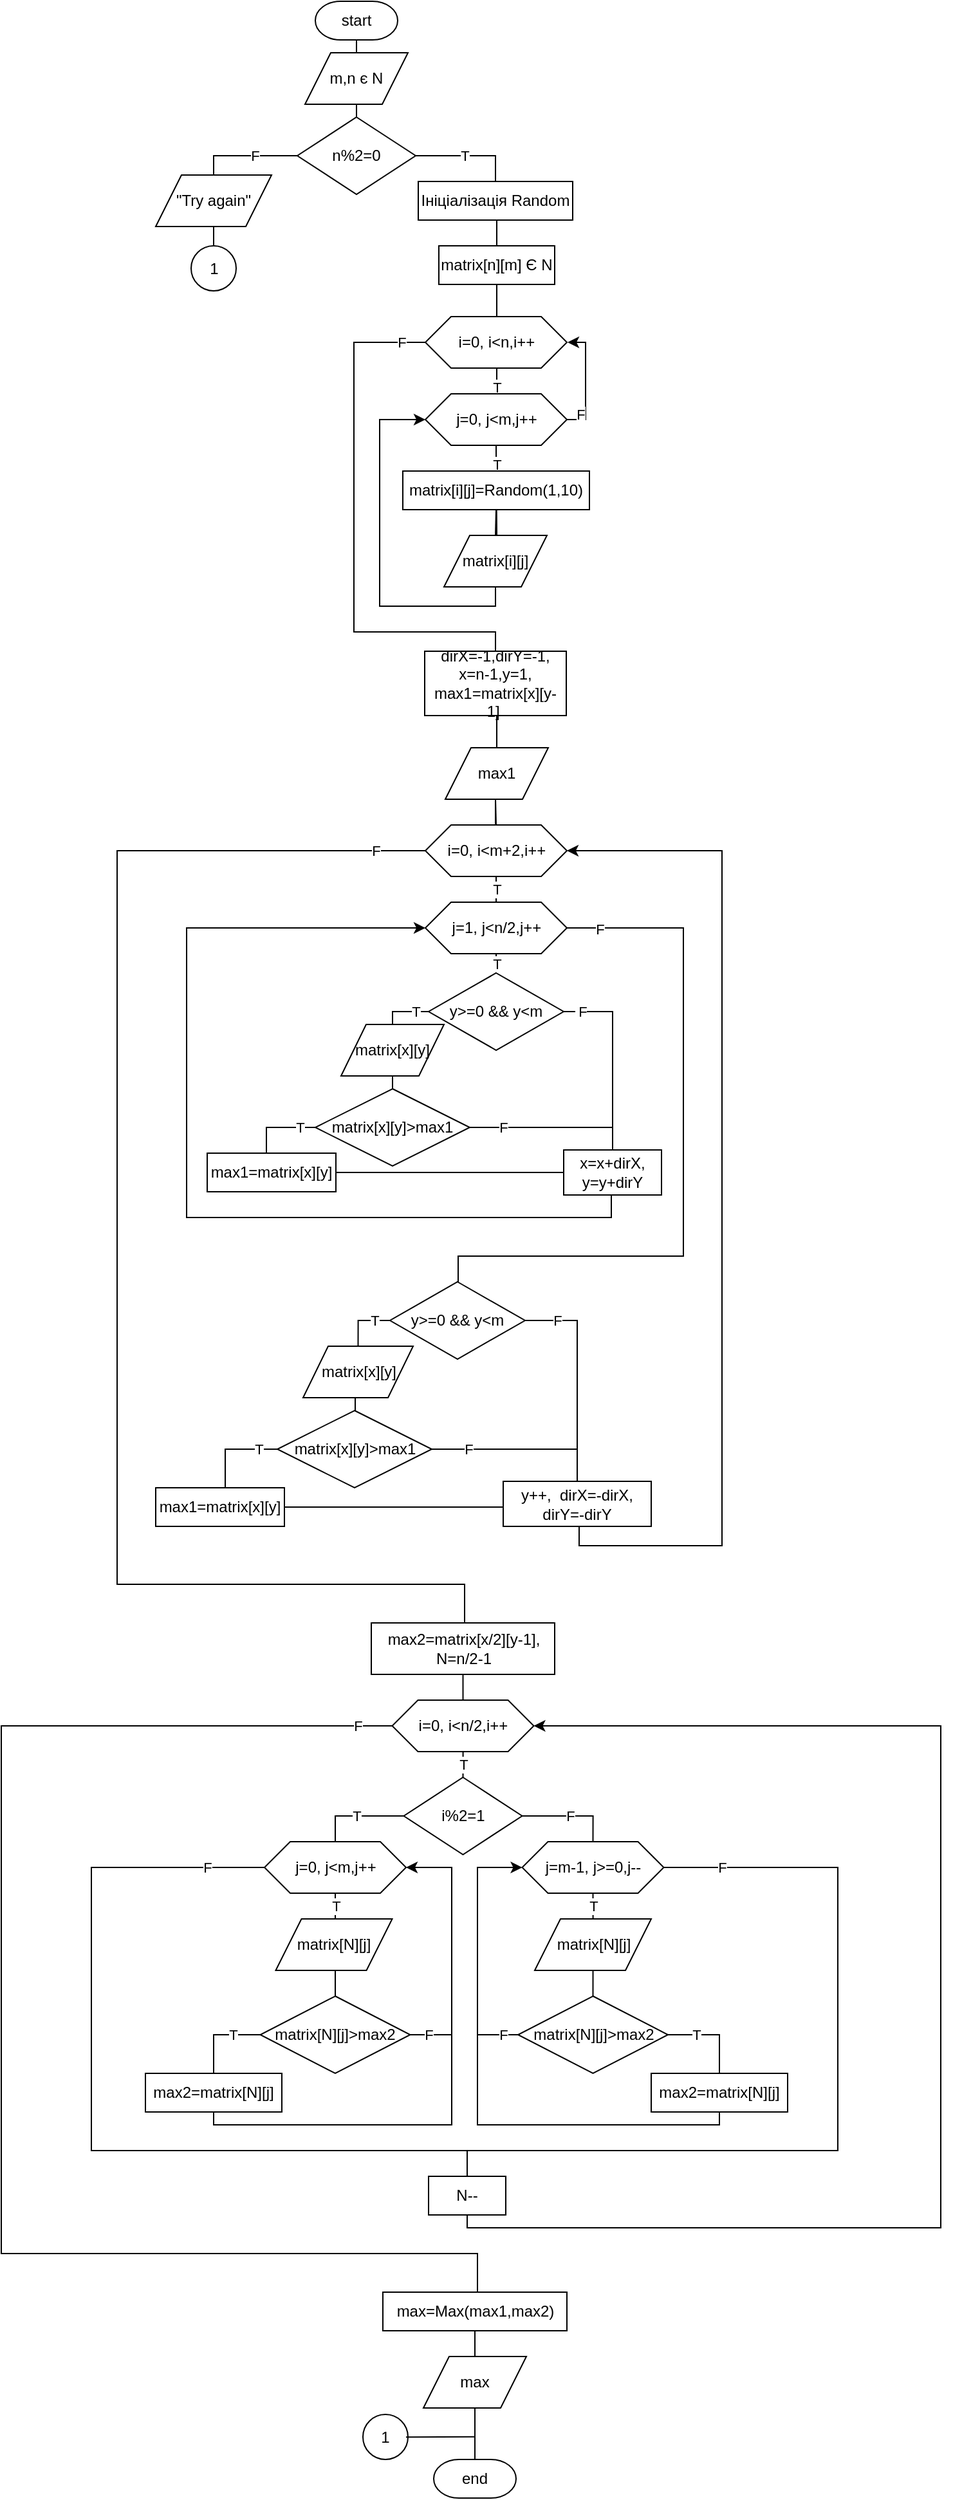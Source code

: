 <mxfile version="15.7.3" type="device"><diagram id="h99cvZ8z0L4KZ8jqm5OL" name="Сторінка-1"><mxGraphModel dx="798" dy="593" grid="1" gridSize="10" guides="1" tooltips="1" connect="1" arrows="1" fold="1" page="1" pageScale="1" pageWidth="827" pageHeight="1169" math="0" shadow="0"><root><mxCell id="0"/><mxCell id="1" parent="0"/><mxCell id="UMsoB3ipTC2ZghOq1M1z-3" style="edgeStyle=orthogonalEdgeStyle;rounded=0;orthogonalLoop=1;jettySize=auto;html=1;exitX=0.5;exitY=1;exitDx=0;exitDy=0;exitPerimeter=0;entryX=0.5;entryY=0;entryDx=0;entryDy=0;endArrow=none;endFill=0;startArrow=none;" parent="1" source="mNgk3B53wY32BR67kxrj-4" target="mNgk3B53wY32BR67kxrj-5" edge="1"><mxGeometry relative="1" as="geometry"/></mxCell><mxCell id="mNgk3B53wY32BR67kxrj-3" value="start" style="strokeWidth=1;html=1;shape=mxgraph.flowchart.terminator;whiteSpace=wrap;" parent="1" vertex="1"><mxGeometry x="284" y="40" width="64" height="30" as="geometry"/></mxCell><mxCell id="mNgk3B53wY32BR67kxrj-7" style="edgeStyle=orthogonalEdgeStyle;rounded=0;orthogonalLoop=1;jettySize=auto;html=1;exitX=0;exitY=0.5;exitDx=0;exitDy=0;entryX=0.611;entryY=0;entryDx=0;entryDy=0;entryPerimeter=0;endArrow=none;endFill=0;" parent="1" source="mNgk3B53wY32BR67kxrj-5" target="mNgk3B53wY32BR67kxrj-6" edge="1"><mxGeometry relative="1" as="geometry"><Array as="points"><mxPoint x="205" y="160"/><mxPoint x="205" y="175"/></Array></mxGeometry></mxCell><mxCell id="mNgk3B53wY32BR67kxrj-8" value="F" style="edgeLabel;html=1;align=center;verticalAlign=middle;resizable=0;points=[];" parent="mNgk3B53wY32BR67kxrj-7" vertex="1" connectable="0"><mxGeometry x="-0.584" y="-2" relative="1" as="geometry"><mxPoint x="-15" y="2" as="offset"/></mxGeometry></mxCell><mxCell id="DCWX3Ok17UTmmpNrG-mF-37" value="T" style="edgeStyle=orthogonalEdgeStyle;rounded=0;orthogonalLoop=1;jettySize=auto;html=1;exitX=1;exitY=0.5;exitDx=0;exitDy=0;entryX=0.5;entryY=0;entryDx=0;entryDy=0;endArrow=none;endFill=0;strokeWidth=1;" parent="1" source="mNgk3B53wY32BR67kxrj-5" target="DCWX3Ok17UTmmpNrG-mF-8" edge="1"><mxGeometry x="-0.073" relative="1" as="geometry"><mxPoint as="offset"/></mxGeometry></mxCell><mxCell id="mNgk3B53wY32BR67kxrj-5" value="n%2=0" style="rhombus;whiteSpace=wrap;html=1;strokeWidth=1;" parent="1" vertex="1"><mxGeometry x="270" y="130" width="92" height="60" as="geometry"/></mxCell><mxCell id="Nj_n81aQllkIrTo5qn7h-19" style="edgeStyle=orthogonalEdgeStyle;rounded=0;orthogonalLoop=1;jettySize=auto;html=1;exitX=0.5;exitY=1;exitDx=0;exitDy=0;entryX=0.5;entryY=0;entryDx=0;entryDy=0;endArrow=none;endFill=0;" edge="1" parent="1" source="mNgk3B53wY32BR67kxrj-6" target="Nj_n81aQllkIrTo5qn7h-18"><mxGeometry relative="1" as="geometry"/></mxCell><mxCell id="mNgk3B53wY32BR67kxrj-6" value="&quot;Try again&quot;" style="shape=parallelogram;perimeter=parallelogramPerimeter;whiteSpace=wrap;html=1;fixedSize=1;strokeWidth=1;" parent="1" vertex="1"><mxGeometry x="160" y="175" width="90" height="40" as="geometry"/></mxCell><mxCell id="mNgk3B53wY32BR67kxrj-4" value="m,n є N" style="shape=parallelogram;perimeter=parallelogramPerimeter;whiteSpace=wrap;html=1;fixedSize=1;strokeWidth=1;" parent="1" vertex="1"><mxGeometry x="276" y="80" width="80" height="40" as="geometry"/></mxCell><mxCell id="DCWX3Ok17UTmmpNrG-mF-1" value="" style="edgeStyle=orthogonalEdgeStyle;rounded=0;orthogonalLoop=1;jettySize=auto;html=1;exitX=0.5;exitY=1;exitDx=0;exitDy=0;exitPerimeter=0;entryX=0.5;entryY=0;entryDx=0;entryDy=0;endArrow=none;endFill=0;" parent="1" source="mNgk3B53wY32BR67kxrj-3" target="mNgk3B53wY32BR67kxrj-4" edge="1"><mxGeometry relative="1" as="geometry"><mxPoint x="322" y="120" as="sourcePoint"/><mxPoint x="322" y="220" as="targetPoint"/></mxGeometry></mxCell><mxCell id="klqdylrCIaJwfUwFL8CC-15" value="T" style="edgeStyle=orthogonalEdgeStyle;rounded=0;orthogonalLoop=1;jettySize=auto;html=1;exitX=0.5;exitY=1;exitDx=0;exitDy=0;entryX=0.5;entryY=0;entryDx=0;entryDy=0;endArrow=none;endFill=0;strokeWidth=1;" parent="1" source="DCWX3Ok17UTmmpNrG-mF-3" target="DCWX3Ok17UTmmpNrG-mF-7" edge="1"><mxGeometry x="0.869" relative="1" as="geometry"><Array as="points"><mxPoint x="425" y="340"/><mxPoint x="425" y="340"/></Array><mxPoint as="offset"/></mxGeometry></mxCell><mxCell id="DCWX3Ok17UTmmpNrG-mF-3" value="matrix[n][m] Є N" style="rounded=0;whiteSpace=wrap;html=1;strokeWidth=1;" parent="1" vertex="1"><mxGeometry x="380" y="230" width="90" height="30" as="geometry"/></mxCell><mxCell id="DCWX3Ok17UTmmpNrG-mF-4" value="F" style="edgeStyle=orthogonalEdgeStyle;rounded=0;orthogonalLoop=1;jettySize=auto;html=1;exitX=0;exitY=0.5;exitDx=0;exitDy=0;endArrow=none;endFill=0;" parent="1" source="DCWX3Ok17UTmmpNrG-mF-5" edge="1"><mxGeometry x="-0.904" relative="1" as="geometry"><mxPoint x="424" y="545" as="targetPoint"/><Array as="points"><mxPoint x="314" y="305"/><mxPoint x="314" y="530"/><mxPoint x="424" y="530"/></Array><mxPoint x="1" as="offset"/></mxGeometry></mxCell><mxCell id="DCWX3Ok17UTmmpNrG-mF-5" value="i=0, i&amp;lt;n,i++" style="shape=hexagon;perimeter=hexagonPerimeter2;whiteSpace=wrap;html=1;fixedSize=1;" parent="1" vertex="1"><mxGeometry x="369.5" y="285" width="110" height="40" as="geometry"/></mxCell><mxCell id="DCWX3Ok17UTmmpNrG-mF-6" value="F" style="edgeStyle=orthogonalEdgeStyle;rounded=0;orthogonalLoop=1;jettySize=auto;html=1;exitX=1;exitY=0.5;exitDx=0;exitDy=0;endArrow=classic;endFill=1;" parent="1" source="DCWX3Ok17UTmmpNrG-mF-7" edge="1"><mxGeometry x="-0.559" y="4" relative="1" as="geometry"><mxPoint x="480" y="305" as="targetPoint"/><Array as="points"><mxPoint x="494" y="365"/><mxPoint x="494" y="305"/></Array><mxPoint y="1" as="offset"/></mxGeometry></mxCell><mxCell id="klqdylrCIaJwfUwFL8CC-17" value="T" style="edgeStyle=orthogonalEdgeStyle;rounded=0;orthogonalLoop=1;jettySize=auto;html=1;endArrow=none;endFill=0;strokeWidth=1;" parent="1" source="DCWX3Ok17UTmmpNrG-mF-7" target="DCWX3Ok17UTmmpNrG-mF-13" edge="1"><mxGeometry x="-0.571" relative="1" as="geometry"><Array as="points"><mxPoint x="425" y="390"/><mxPoint x="425" y="390"/></Array><mxPoint as="offset"/></mxGeometry></mxCell><mxCell id="DCWX3Ok17UTmmpNrG-mF-7" value="j=0, j&amp;lt;m,j++" style="shape=hexagon;perimeter=hexagonPerimeter2;whiteSpace=wrap;html=1;fixedSize=1;" parent="1" vertex="1"><mxGeometry x="369.5" y="345" width="110" height="40" as="geometry"/></mxCell><mxCell id="A6AmKJkfQQ2qbDni5hE8-1" style="edgeStyle=orthogonalEdgeStyle;rounded=0;orthogonalLoop=1;jettySize=auto;html=1;exitX=0.5;exitY=1;exitDx=0;exitDy=0;entryX=0.5;entryY=0;entryDx=0;entryDy=0;endArrow=none;endFill=0;strokeWidth=1;" parent="1" source="DCWX3Ok17UTmmpNrG-mF-8" target="DCWX3Ok17UTmmpNrG-mF-3" edge="1"><mxGeometry relative="1" as="geometry"/></mxCell><mxCell id="DCWX3Ok17UTmmpNrG-mF-8" value="Ініціалізація Random" style="rounded=0;whiteSpace=wrap;html=1;strokeWidth=1;" parent="1" vertex="1"><mxGeometry x="364" y="180" width="120" height="30" as="geometry"/></mxCell><mxCell id="DCWX3Ok17UTmmpNrG-mF-9" style="edgeStyle=orthogonalEdgeStyle;rounded=0;orthogonalLoop=1;jettySize=auto;html=1;entryX=0;entryY=0.5;entryDx=0;entryDy=0;endArrow=classic;endFill=1;" parent="1" source="DCWX3Ok17UTmmpNrG-mF-13" target="DCWX3Ok17UTmmpNrG-mF-7" edge="1"><mxGeometry relative="1" as="geometry"><Array as="points"><mxPoint x="424" y="510"/><mxPoint x="334" y="510"/><mxPoint x="334" y="365"/></Array></mxGeometry></mxCell><mxCell id="DCWX3Ok17UTmmpNrG-mF-10" style="edgeStyle=orthogonalEdgeStyle;rounded=0;orthogonalLoop=1;jettySize=auto;html=1;exitX=0.5;exitY=1;exitDx=0;exitDy=0;entryX=0.5;entryY=0;entryDx=0;entryDy=0;endArrow=none;endFill=0;" parent="1" source="DCWX3Ok17UTmmpNrG-mF-11" target="DCWX3Ok17UTmmpNrG-mF-13" edge="1"><mxGeometry relative="1" as="geometry"/></mxCell><mxCell id="DCWX3Ok17UTmmpNrG-mF-11" value="matrix[i][j]=Random(1,10)" style="rounded=0;whiteSpace=wrap;html=1;strokeWidth=1;" parent="1" vertex="1"><mxGeometry x="352" y="405" width="145" height="30" as="geometry"/></mxCell><mxCell id="DCWX3Ok17UTmmpNrG-mF-12" style="edgeStyle=orthogonalEdgeStyle;rounded=0;orthogonalLoop=1;jettySize=auto;html=1;exitX=0.5;exitY=0;exitDx=0;exitDy=0;endArrow=none;endFill=0;" parent="1" source="DCWX3Ok17UTmmpNrG-mF-7" target="DCWX3Ok17UTmmpNrG-mF-7" edge="1"><mxGeometry relative="1" as="geometry"><Array as="points"><mxPoint x="424" y="375"/><mxPoint x="424" y="375"/></Array></mxGeometry></mxCell><mxCell id="DCWX3Ok17UTmmpNrG-mF-13" value="matrix[i][j]" style="shape=parallelogram;perimeter=parallelogramPerimeter;whiteSpace=wrap;html=1;fixedSize=1;strokeWidth=1;" parent="1" vertex="1"><mxGeometry x="384" y="455" width="80" height="40" as="geometry"/></mxCell><mxCell id="DCWX3Ok17UTmmpNrG-mF-14" style="edgeStyle=orthogonalEdgeStyle;rounded=0;orthogonalLoop=1;jettySize=auto;html=1;exitX=0.5;exitY=1;exitDx=0;exitDy=0;entryX=0.5;entryY=0;entryDx=0;entryDy=0;endArrow=none;endFill=0;" parent="1" edge="1"><mxGeometry relative="1" as="geometry"><mxPoint x="424" y="680" as="targetPoint"/><mxPoint x="424" y="660" as="sourcePoint"/></mxGeometry></mxCell><mxCell id="Nj_n81aQllkIrTo5qn7h-3" style="edgeStyle=orthogonalEdgeStyle;rounded=0;orthogonalLoop=1;jettySize=auto;html=1;exitX=0.5;exitY=1;exitDx=0;exitDy=0;entryX=0.5;entryY=0;entryDx=0;entryDy=0;endArrow=none;endFill=0;" edge="1" parent="1" source="DCWX3Ok17UTmmpNrG-mF-15" target="Nj_n81aQllkIrTo5qn7h-2"><mxGeometry relative="1" as="geometry"/></mxCell><mxCell id="DCWX3Ok17UTmmpNrG-mF-15" value="dirX=-1,dirY=-1, x=n-1,y=1, max1=matrix[x][y-1]&amp;nbsp;" style="rounded=0;whiteSpace=wrap;html=1;strokeWidth=1;" parent="1" vertex="1"><mxGeometry x="369" y="545" width="110" height="50" as="geometry"/></mxCell><mxCell id="DCWX3Ok17UTmmpNrG-mF-16" style="edgeStyle=orthogonalEdgeStyle;rounded=0;orthogonalLoop=1;jettySize=auto;html=1;exitX=0.5;exitY=1;exitDx=0;exitDy=0;entryX=0.5;entryY=0;entryDx=0;entryDy=0;endArrow=none;endFill=0;" parent="1" target="DCWX3Ok17UTmmpNrG-mF-20" edge="1"><mxGeometry relative="1" as="geometry"><mxPoint x="424" y="660" as="sourcePoint"/></mxGeometry></mxCell><mxCell id="DCWX3Ok17UTmmpNrG-mF-19" value="T" style="edgeStyle=orthogonalEdgeStyle;rounded=0;orthogonalLoop=1;jettySize=auto;html=1;exitX=0.5;exitY=1;exitDx=0;exitDy=0;entryX=0.5;entryY=0;entryDx=0;entryDy=0;endArrow=none;endFill=0;strokeWidth=1;" parent="1" source="DCWX3Ok17UTmmpNrG-mF-20" target="DCWX3Ok17UTmmpNrG-mF-23" edge="1"><mxGeometry relative="1" as="geometry"/></mxCell><mxCell id="klqdylrCIaJwfUwFL8CC-22" value="F" style="edgeStyle=orthogonalEdgeStyle;rounded=0;orthogonalLoop=1;jettySize=auto;html=1;exitX=0;exitY=0.5;exitDx=0;exitDy=0;endArrow=none;endFill=0;strokeWidth=1;" parent="1" source="DCWX3Ok17UTmmpNrG-mF-20" edge="1"><mxGeometry x="-0.931" relative="1" as="geometry"><mxPoint x="400" y="1300" as="targetPoint"/><Array as="points"><mxPoint x="130" y="700"/><mxPoint x="130" y="1270"/><mxPoint x="400" y="1270"/></Array><mxPoint as="offset"/></mxGeometry></mxCell><mxCell id="DCWX3Ok17UTmmpNrG-mF-20" value="i=0, i&amp;lt;m+2,i++" style="shape=hexagon;perimeter=hexagonPerimeter2;whiteSpace=wrap;html=1;fixedSize=1;" parent="1" vertex="1"><mxGeometry x="369.5" y="680" width="110" height="40" as="geometry"/></mxCell><mxCell id="DCWX3Ok17UTmmpNrG-mF-22" value="T" style="edgeStyle=orthogonalEdgeStyle;rounded=0;orthogonalLoop=1;jettySize=auto;html=1;exitX=0.5;exitY=1;exitDx=0;exitDy=0;entryX=0.5;entryY=0;entryDx=0;entryDy=0;endArrow=none;endFill=0;strokeWidth=1;" parent="1" source="DCWX3Ok17UTmmpNrG-mF-23" target="DCWX3Ok17UTmmpNrG-mF-29" edge="1"><mxGeometry relative="1" as="geometry"/></mxCell><mxCell id="klqdylrCIaJwfUwFL8CC-18" style="edgeStyle=orthogonalEdgeStyle;rounded=0;orthogonalLoop=1;jettySize=auto;html=1;exitX=1;exitY=0.5;exitDx=0;exitDy=0;endArrow=none;endFill=0;strokeWidth=1;" parent="1" source="DCWX3Ok17UTmmpNrG-mF-23" target="klqdylrCIaJwfUwFL8CC-3" edge="1"><mxGeometry relative="1" as="geometry"><Array as="points"><mxPoint x="570" y="760"/><mxPoint x="570" y="1015"/><mxPoint x="395" y="1015"/></Array></mxGeometry></mxCell><mxCell id="klqdylrCIaJwfUwFL8CC-19" value="F" style="edgeLabel;html=1;align=center;verticalAlign=middle;resizable=0;points=[];" parent="klqdylrCIaJwfUwFL8CC-18" vertex="1" connectable="0"><mxGeometry x="-0.91" y="-1" relative="1" as="geometry"><mxPoint x="1" as="offset"/></mxGeometry></mxCell><mxCell id="DCWX3Ok17UTmmpNrG-mF-23" value="j=1, j&amp;lt;n/2,j++" style="shape=hexagon;perimeter=hexagonPerimeter2;whiteSpace=wrap;html=1;fixedSize=1;" parent="1" vertex="1"><mxGeometry x="369.5" y="740" width="110" height="40" as="geometry"/></mxCell><mxCell id="DCWX3Ok17UTmmpNrG-mF-24" style="edgeStyle=orthogonalEdgeStyle;rounded=0;orthogonalLoop=1;jettySize=auto;html=1;exitX=0.5;exitY=1;exitDx=0;exitDy=0;entryX=0;entryY=0.5;entryDx=0;entryDy=0;endArrow=classic;endFill=1;" parent="1" source="DCWX3Ok17UTmmpNrG-mF-25" target="DCWX3Ok17UTmmpNrG-mF-23" edge="1"><mxGeometry relative="1" as="geometry"><Array as="points"><mxPoint x="514" y="985"/><mxPoint x="184" y="985"/><mxPoint x="184" y="760"/></Array></mxGeometry></mxCell><mxCell id="DCWX3Ok17UTmmpNrG-mF-25" value="x=x+dirX, y=y+dirY" style="rounded=0;whiteSpace=wrap;html=1;strokeWidth=1;" parent="1" vertex="1"><mxGeometry x="477" y="932.5" width="76" height="35" as="geometry"/></mxCell><mxCell id="Nj_n81aQllkIrTo5qn7h-17" value="&amp;nbsp;F" style="edgeStyle=orthogonalEdgeStyle;rounded=0;orthogonalLoop=1;jettySize=auto;html=1;exitX=1;exitY=0.5;exitDx=0;exitDy=0;entryX=0.5;entryY=0;entryDx=0;entryDy=0;endArrow=none;endFill=0;" edge="1" parent="1" source="DCWX3Ok17UTmmpNrG-mF-29" target="DCWX3Ok17UTmmpNrG-mF-25"><mxGeometry x="-0.821" relative="1" as="geometry"><mxPoint as="offset"/></mxGeometry></mxCell><mxCell id="DCWX3Ok17UTmmpNrG-mF-29" value="y&amp;gt;=0 &amp;amp;&amp;amp; y&amp;lt;m" style="rhombus;whiteSpace=wrap;html=1;strokeWidth=1;" parent="1" vertex="1"><mxGeometry x="372" y="795" width="105" height="60" as="geometry"/></mxCell><mxCell id="DCWX3Ok17UTmmpNrG-mF-30" value="T" style="edgeStyle=orthogonalEdgeStyle;rounded=0;orthogonalLoop=1;jettySize=auto;html=1;exitX=0;exitY=0.5;exitDx=0;exitDy=0;entryX=0.5;entryY=0;entryDx=0;entryDy=0;endArrow=none;endFill=0;" parent="1" source="DCWX3Ok17UTmmpNrG-mF-32" target="DCWX3Ok17UTmmpNrG-mF-34" edge="1"><mxGeometry x="-0.615" relative="1" as="geometry"><Array as="points"><mxPoint x="246" y="915"/></Array><mxPoint as="offset"/></mxGeometry></mxCell><mxCell id="DCWX3Ok17UTmmpNrG-mF-31" value="F" style="edgeStyle=orthogonalEdgeStyle;rounded=0;orthogonalLoop=1;jettySize=auto;html=1;exitX=1;exitY=0.5;exitDx=0;exitDy=0;entryX=0.5;entryY=0;entryDx=0;entryDy=0;endArrow=none;endFill=0;" parent="1" source="DCWX3Ok17UTmmpNrG-mF-32" target="DCWX3Ok17UTmmpNrG-mF-25" edge="1"><mxGeometry x="-0.613" relative="1" as="geometry"><mxPoint x="1" as="offset"/><Array as="points"><mxPoint x="515" y="915"/></Array></mxGeometry></mxCell><mxCell id="DCWX3Ok17UTmmpNrG-mF-32" value="matrix[x][y]&amp;gt;max1" style="rhombus;whiteSpace=wrap;html=1;strokeWidth=1;" parent="1" vertex="1"><mxGeometry x="284" y="885" width="120" height="60" as="geometry"/></mxCell><mxCell id="DCWX3Ok17UTmmpNrG-mF-33" style="edgeStyle=orthogonalEdgeStyle;rounded=0;orthogonalLoop=1;jettySize=auto;html=1;exitX=1;exitY=0.5;exitDx=0;exitDy=0;endArrow=none;endFill=0;" parent="1" source="DCWX3Ok17UTmmpNrG-mF-34" target="DCWX3Ok17UTmmpNrG-mF-25" edge="1"><mxGeometry relative="1" as="geometry"><mxPoint x="434" y="975" as="targetPoint"/></mxGeometry></mxCell><mxCell id="DCWX3Ok17UTmmpNrG-mF-34" value="max1=matrix[x][y]" style="rounded=0;whiteSpace=wrap;html=1;strokeWidth=1;" parent="1" vertex="1"><mxGeometry x="200" y="935" width="100" height="30" as="geometry"/></mxCell><mxCell id="DCWX3Ok17UTmmpNrG-mF-38" style="edgeStyle=orthogonalEdgeStyle;rounded=0;orthogonalLoop=1;jettySize=auto;html=1;exitX=0.5;exitY=1;exitDx=0;exitDy=0;entryX=0.5;entryY=0;entryDx=0;entryDy=0;endArrow=none;endFill=0;strokeWidth=1;" parent="1" source="DCWX3Ok17UTmmpNrG-mF-35" target="DCWX3Ok17UTmmpNrG-mF-32" edge="1"><mxGeometry relative="1" as="geometry"/></mxCell><mxCell id="DCWX3Ok17UTmmpNrG-mF-35" value="matrix[x][y]" style="shape=parallelogram;perimeter=parallelogramPerimeter;whiteSpace=wrap;html=1;fixedSize=1;strokeWidth=1;size=19.5;" parent="1" vertex="1"><mxGeometry x="304" y="835" width="80" height="40" as="geometry"/></mxCell><mxCell id="DCWX3Ok17UTmmpNrG-mF-36" value="T" style="edgeStyle=orthogonalEdgeStyle;rounded=0;orthogonalLoop=1;jettySize=auto;html=1;exitX=0;exitY=0.5;exitDx=0;exitDy=0;entryX=0.5;entryY=0;entryDx=0;entryDy=0;endArrow=none;endFill=0;" parent="1" source="DCWX3Ok17UTmmpNrG-mF-29" target="DCWX3Ok17UTmmpNrG-mF-35" edge="1"><mxGeometry x="-0.471" relative="1" as="geometry"><mxPoint x="374" y="830" as="sourcePoint"/><mxPoint x="346.5" y="900" as="targetPoint"/><mxPoint as="offset"/></mxGeometry></mxCell><mxCell id="klqdylrCIaJwfUwFL8CC-1" value="T" style="edgeStyle=orthogonalEdgeStyle;rounded=0;orthogonalLoop=1;jettySize=auto;html=1;exitX=0;exitY=0.5;exitDx=0;exitDy=0;entryX=0.5;entryY=0;entryDx=0;entryDy=0;endArrow=none;endFill=0;startArrow=none;" parent="1" source="klqdylrCIaJwfUwFL8CC-10" target="klqdylrCIaJwfUwFL8CC-6" edge="1"><mxGeometry x="-0.471" relative="1" as="geometry"><Array as="points"><mxPoint x="315" y="1105"/><mxPoint x="315" y="1145"/></Array><mxPoint as="offset"/></mxGeometry></mxCell><mxCell id="Nj_n81aQllkIrTo5qn7h-8" value="F" style="edgeStyle=orthogonalEdgeStyle;rounded=0;orthogonalLoop=1;jettySize=auto;html=1;exitX=1;exitY=0.5;exitDx=0;exitDy=0;entryX=0.5;entryY=0;entryDx=0;entryDy=0;endArrow=none;endFill=0;" edge="1" parent="1" source="klqdylrCIaJwfUwFL8CC-3" target="klqdylrCIaJwfUwFL8CC-9"><mxGeometry x="-0.704" relative="1" as="geometry"><mxPoint as="offset"/></mxGeometry></mxCell><mxCell id="klqdylrCIaJwfUwFL8CC-3" value="y&amp;gt;=0 &amp;amp;&amp;amp; y&amp;lt;m" style="rhombus;whiteSpace=wrap;html=1;strokeWidth=1;" parent="1" vertex="1"><mxGeometry x="342" y="1035" width="105" height="60" as="geometry"/></mxCell><mxCell id="klqdylrCIaJwfUwFL8CC-4" value="T" style="edgeStyle=orthogonalEdgeStyle;rounded=0;orthogonalLoop=1;jettySize=auto;html=1;exitX=0;exitY=0.5;exitDx=0;exitDy=0;entryX=0.5;entryY=0;entryDx=0;entryDy=0;endArrow=none;endFill=0;" parent="1" source="klqdylrCIaJwfUwFL8CC-6" target="klqdylrCIaJwfUwFL8CC-8" edge="1"><mxGeometry x="-0.615" relative="1" as="geometry"><Array as="points"><mxPoint x="214" y="1165"/></Array><mxPoint as="offset"/></mxGeometry></mxCell><mxCell id="Nj_n81aQllkIrTo5qn7h-7" value="F" style="edgeStyle=orthogonalEdgeStyle;rounded=0;orthogonalLoop=1;jettySize=auto;html=1;exitX=1;exitY=0.5;exitDx=0;exitDy=0;entryX=0.5;entryY=0;entryDx=0;entryDy=0;endArrow=none;endFill=0;" edge="1" parent="1" source="klqdylrCIaJwfUwFL8CC-6" target="klqdylrCIaJwfUwFL8CC-9"><mxGeometry x="-0.602" relative="1" as="geometry"><Array as="points"><mxPoint x="488" y="1165"/></Array><mxPoint x="1" as="offset"/></mxGeometry></mxCell><mxCell id="klqdylrCIaJwfUwFL8CC-6" value="matrix[x][y]&amp;gt;max1" style="rhombus;whiteSpace=wrap;html=1;strokeWidth=1;" parent="1" vertex="1"><mxGeometry x="254.5" y="1135" width="120" height="60" as="geometry"/></mxCell><mxCell id="klqdylrCIaJwfUwFL8CC-7" style="edgeStyle=orthogonalEdgeStyle;rounded=0;orthogonalLoop=1;jettySize=auto;html=1;exitX=1;exitY=0.5;exitDx=0;exitDy=0;endArrow=none;endFill=0;strokeWidth=1;" parent="1" source="klqdylrCIaJwfUwFL8CC-8" edge="1"><mxGeometry relative="1" as="geometry"><mxPoint x="490" y="1200" as="targetPoint"/><Array as="points"><mxPoint x="490" y="1210"/></Array></mxGeometry></mxCell><mxCell id="klqdylrCIaJwfUwFL8CC-8" value="max1=matrix[x][y]" style="rounded=0;whiteSpace=wrap;html=1;strokeWidth=1;" parent="1" vertex="1"><mxGeometry x="160" y="1195" width="100" height="30" as="geometry"/></mxCell><mxCell id="klqdylrCIaJwfUwFL8CC-21" style="edgeStyle=orthogonalEdgeStyle;rounded=0;orthogonalLoop=1;jettySize=auto;html=1;exitX=0.5;exitY=1;exitDx=0;exitDy=0;entryX=1;entryY=0.5;entryDx=0;entryDy=0;endArrow=classic;endFill=1;strokeWidth=1;" parent="1" source="klqdylrCIaJwfUwFL8CC-9" target="DCWX3Ok17UTmmpNrG-mF-20" edge="1"><mxGeometry relative="1" as="geometry"><Array as="points"><mxPoint x="489" y="1215"/><mxPoint x="489" y="1240"/><mxPoint x="600" y="1240"/><mxPoint x="600" y="700"/></Array></mxGeometry></mxCell><mxCell id="klqdylrCIaJwfUwFL8CC-10" value="matrix[x][y]" style="shape=parallelogram;perimeter=parallelogramPerimeter;whiteSpace=wrap;html=1;fixedSize=1;strokeWidth=1;size=19.5;" parent="1" vertex="1"><mxGeometry x="274.5" y="1085" width="85.5" height="40" as="geometry"/></mxCell><mxCell id="klqdylrCIaJwfUwFL8CC-11" value="T" style="edgeStyle=orthogonalEdgeStyle;rounded=0;orthogonalLoop=1;jettySize=auto;html=1;exitX=0;exitY=0.5;exitDx=0;exitDy=0;entryX=0.5;entryY=0;entryDx=0;entryDy=0;endArrow=none;endFill=0;" parent="1" source="klqdylrCIaJwfUwFL8CC-3" target="klqdylrCIaJwfUwFL8CC-10" edge="1"><mxGeometry x="-0.471" relative="1" as="geometry"><mxPoint x="342" y="1065" as="sourcePoint"/><mxPoint x="314.5" y="1135" as="targetPoint"/><mxPoint as="offset"/></mxGeometry></mxCell><mxCell id="klqdylrCIaJwfUwFL8CC-30" value="T" style="edgeStyle=orthogonalEdgeStyle;rounded=0;orthogonalLoop=1;jettySize=auto;html=1;exitX=0.5;exitY=1;exitDx=0;exitDy=0;entryX=0.5;entryY=0;entryDx=0;entryDy=0;endArrow=none;endFill=0;strokeWidth=1;" parent="1" source="klqdylrCIaJwfUwFL8CC-23" target="klqdylrCIaJwfUwFL8CC-25" edge="1"><mxGeometry x="0.75" relative="1" as="geometry"><Array as="points"><mxPoint x="399" y="1410"/><mxPoint x="399" y="1410"/></Array><mxPoint as="offset"/></mxGeometry></mxCell><mxCell id="klqdylrCIaJwfUwFL8CC-23" value="max2=matrix[x/2][y-1], N=n/2-1" style="rounded=0;whiteSpace=wrap;html=1;strokeWidth=1;" parent="1" vertex="1"><mxGeometry x="327.5" y="1300" width="142.5" height="40" as="geometry"/></mxCell><mxCell id="klqdylrCIaJwfUwFL8CC-52" value="F" style="edgeStyle=orthogonalEdgeStyle;rounded=0;orthogonalLoop=1;jettySize=auto;html=1;exitX=0;exitY=0.5;exitDx=0;exitDy=0;endArrow=none;endFill=0;strokeWidth=1;entryX=0.514;entryY=0;entryDx=0;entryDy=0;entryPerimeter=0;" parent="1" source="klqdylrCIaJwfUwFL8CC-24" target="klqdylrCIaJwfUwFL8CC-54" edge="1"><mxGeometry x="-0.952" relative="1" as="geometry"><mxPoint x="410" y="1815" as="targetPoint"/><Array as="points"><mxPoint x="40" y="1380"/><mxPoint x="40" y="1790"/><mxPoint x="410" y="1790"/></Array><mxPoint as="offset"/></mxGeometry></mxCell><mxCell id="klqdylrCIaJwfUwFL8CC-24" value="i=0, i&amp;lt;n/2,i++" style="shape=hexagon;perimeter=hexagonPerimeter2;whiteSpace=wrap;html=1;fixedSize=1;" parent="1" vertex="1"><mxGeometry x="343.75" y="1360" width="110" height="40" as="geometry"/></mxCell><mxCell id="klqdylrCIaJwfUwFL8CC-31" value="T" style="edgeStyle=orthogonalEdgeStyle;rounded=0;orthogonalLoop=1;jettySize=auto;html=1;exitX=0;exitY=0.5;exitDx=0;exitDy=0;entryX=0.5;entryY=0;entryDx=0;entryDy=0;endArrow=none;endFill=0;strokeWidth=1;" parent="1" source="klqdylrCIaJwfUwFL8CC-25" target="klqdylrCIaJwfUwFL8CC-26" edge="1"><mxGeometry relative="1" as="geometry"/></mxCell><mxCell id="klqdylrCIaJwfUwFL8CC-37" value="F" style="edgeStyle=orthogonalEdgeStyle;rounded=0;orthogonalLoop=1;jettySize=auto;html=1;exitX=1;exitY=0.5;exitDx=0;exitDy=0;entryX=0.5;entryY=0;entryDx=0;entryDy=0;endArrow=none;endFill=0;strokeWidth=1;" parent="1" source="klqdylrCIaJwfUwFL8CC-25" target="klqdylrCIaJwfUwFL8CC-36" edge="1"><mxGeometry relative="1" as="geometry"/></mxCell><mxCell id="klqdylrCIaJwfUwFL8CC-25" value="i%2=1" style="rhombus;whiteSpace=wrap;html=1;strokeWidth=1;" parent="1" vertex="1"><mxGeometry x="352.75" y="1420" width="92" height="60" as="geometry"/></mxCell><mxCell id="klqdylrCIaJwfUwFL8CC-33" value="T" style="edgeStyle=orthogonalEdgeStyle;rounded=0;orthogonalLoop=1;jettySize=auto;html=1;exitX=0.5;exitY=1;exitDx=0;exitDy=0;entryX=0.5;entryY=0;entryDx=0;entryDy=0;endArrow=none;endFill=0;strokeWidth=1;" parent="1" source="klqdylrCIaJwfUwFL8CC-26" target="klqdylrCIaJwfUwFL8CC-27" edge="1"><mxGeometry x="-0.75" relative="1" as="geometry"><mxPoint as="offset"/></mxGeometry></mxCell><mxCell id="Nj_n81aQllkIrTo5qn7h-13" value="F" style="edgeStyle=orthogonalEdgeStyle;rounded=0;orthogonalLoop=1;jettySize=auto;html=1;exitX=0;exitY=0.5;exitDx=0;exitDy=0;entryX=0.5;entryY=0;entryDx=0;entryDy=0;endArrow=none;endFill=0;" edge="1" parent="1" source="klqdylrCIaJwfUwFL8CC-26" target="klqdylrCIaJwfUwFL8CC-43"><mxGeometry x="-0.867" relative="1" as="geometry"><Array as="points"><mxPoint x="110" y="1490"/><mxPoint x="110" y="1710"/><mxPoint x="402" y="1710"/></Array><mxPoint as="offset"/></mxGeometry></mxCell><mxCell id="klqdylrCIaJwfUwFL8CC-26" value="j=0, j&amp;lt;m,j++" style="shape=hexagon;perimeter=hexagonPerimeter2;whiteSpace=wrap;html=1;fixedSize=1;" parent="1" vertex="1"><mxGeometry x="244.5" y="1470" width="110" height="40" as="geometry"/></mxCell><mxCell id="klqdylrCIaJwfUwFL8CC-34" value="T" style="edgeStyle=orthogonalEdgeStyle;rounded=0;orthogonalLoop=1;jettySize=auto;html=1;exitX=0;exitY=0.5;exitDx=0;exitDy=0;entryX=0.5;entryY=0;entryDx=0;entryDy=0;endArrow=none;endFill=0;strokeWidth=1;" parent="1" source="klqdylrCIaJwfUwFL8CC-27" target="klqdylrCIaJwfUwFL8CC-29" edge="1"><mxGeometry x="-0.358" relative="1" as="geometry"><mxPoint as="offset"/></mxGeometry></mxCell><mxCell id="Nj_n81aQllkIrTo5qn7h-9" value="F" style="edgeStyle=orthogonalEdgeStyle;rounded=0;orthogonalLoop=1;jettySize=auto;html=1;exitX=1;exitY=0.5;exitDx=0;exitDy=0;entryX=1;entryY=0.5;entryDx=0;entryDy=0;endArrow=classic;endFill=1;" edge="1" parent="1" source="klqdylrCIaJwfUwFL8CC-27" target="klqdylrCIaJwfUwFL8CC-26"><mxGeometry x="-0.859" relative="1" as="geometry"><Array as="points"><mxPoint x="390" y="1620"/><mxPoint x="390" y="1490"/></Array><mxPoint as="offset"/></mxGeometry></mxCell><mxCell id="klqdylrCIaJwfUwFL8CC-27" value="matrix[N][j]&amp;gt;max2" style="rhombus;whiteSpace=wrap;html=1;strokeWidth=1;" parent="1" vertex="1"><mxGeometry x="241.25" y="1590" width="116.5" height="60" as="geometry"/></mxCell><mxCell id="klqdylrCIaJwfUwFL8CC-28" value="matrix[N][j]" style="shape=parallelogram;perimeter=parallelogramPerimeter;whiteSpace=wrap;html=1;fixedSize=1;strokeWidth=1;" parent="1" vertex="1"><mxGeometry x="253.25" y="1530" width="90.5" height="40" as="geometry"/></mxCell><mxCell id="Nj_n81aQllkIrTo5qn7h-11" style="edgeStyle=orthogonalEdgeStyle;rounded=0;orthogonalLoop=1;jettySize=auto;html=1;exitX=0.5;exitY=1;exitDx=0;exitDy=0;endArrow=none;endFill=0;" edge="1" parent="1" source="klqdylrCIaJwfUwFL8CC-29"><mxGeometry relative="1" as="geometry"><mxPoint x="390" y="1620" as="targetPoint"/><Array as="points"><mxPoint x="205" y="1690"/><mxPoint x="390" y="1690"/></Array></mxGeometry></mxCell><mxCell id="klqdylrCIaJwfUwFL8CC-29" value="max2=matrix[N][j]" style="rounded=0;whiteSpace=wrap;html=1;strokeWidth=1;" parent="1" vertex="1"><mxGeometry x="152" y="1650" width="106" height="30" as="geometry"/></mxCell><mxCell id="klqdylrCIaJwfUwFL8CC-40" value="T" style="edgeStyle=orthogonalEdgeStyle;rounded=0;orthogonalLoop=1;jettySize=auto;html=1;exitX=0.5;exitY=1;exitDx=0;exitDy=0;entryX=0.5;entryY=0;entryDx=0;entryDy=0;endArrow=none;endFill=0;strokeWidth=1;" parent="1" source="klqdylrCIaJwfUwFL8CC-36" target="klqdylrCIaJwfUwFL8CC-39" edge="1"><mxGeometry x="-0.75" relative="1" as="geometry"><Array as="points"><mxPoint x="500" y="1530"/><mxPoint x="500" y="1530"/></Array><mxPoint as="offset"/></mxGeometry></mxCell><mxCell id="Nj_n81aQllkIrTo5qn7h-14" value="F" style="edgeStyle=orthogonalEdgeStyle;rounded=0;orthogonalLoop=1;jettySize=auto;html=1;exitX=1;exitY=0.5;exitDx=0;exitDy=0;entryX=0.5;entryY=0;entryDx=0;entryDy=0;endArrow=none;endFill=0;" edge="1" parent="1" source="klqdylrCIaJwfUwFL8CC-36" target="klqdylrCIaJwfUwFL8CC-43"><mxGeometry x="-0.864" relative="1" as="geometry"><Array as="points"><mxPoint x="690" y="1490"/><mxPoint x="690" y="1710"/><mxPoint x="402" y="1710"/></Array><mxPoint as="offset"/></mxGeometry></mxCell><mxCell id="klqdylrCIaJwfUwFL8CC-36" value="j=m-1, j&amp;gt;=0,j--" style="shape=hexagon;perimeter=hexagonPerimeter2;whiteSpace=wrap;html=1;fixedSize=1;" parent="1" vertex="1"><mxGeometry x="444.75" y="1470" width="110" height="40" as="geometry"/></mxCell><mxCell id="klqdylrCIaJwfUwFL8CC-38" value="matrix[N][j]" style="shape=parallelogram;perimeter=parallelogramPerimeter;whiteSpace=wrap;html=1;fixedSize=1;strokeWidth=1;" parent="1" vertex="1"><mxGeometry x="454.5" y="1530" width="90.5" height="40" as="geometry"/></mxCell><mxCell id="klqdylrCIaJwfUwFL8CC-42" value="T" style="edgeStyle=orthogonalEdgeStyle;rounded=0;orthogonalLoop=1;jettySize=auto;html=1;exitX=1;exitY=0.5;exitDx=0;exitDy=0;endArrow=none;endFill=0;strokeWidth=1;" parent="1" source="klqdylrCIaJwfUwFL8CC-39" target="klqdylrCIaJwfUwFL8CC-41" edge="1"><mxGeometry x="-0.371" relative="1" as="geometry"><mxPoint as="offset"/></mxGeometry></mxCell><mxCell id="Nj_n81aQllkIrTo5qn7h-10" value="F" style="edgeStyle=orthogonalEdgeStyle;rounded=0;orthogonalLoop=1;jettySize=auto;html=1;exitX=0;exitY=0.5;exitDx=0;exitDy=0;entryX=0;entryY=0.5;entryDx=0;entryDy=0;endArrow=classic;endFill=1;" edge="1" parent="1" source="klqdylrCIaJwfUwFL8CC-39" target="klqdylrCIaJwfUwFL8CC-36"><mxGeometry x="-0.867" relative="1" as="geometry"><Array as="points"><mxPoint x="410" y="1620"/><mxPoint x="410" y="1490"/></Array><mxPoint x="1" as="offset"/></mxGeometry></mxCell><mxCell id="klqdylrCIaJwfUwFL8CC-39" value="matrix[N][j]&amp;gt;max2" style="rhombus;whiteSpace=wrap;html=1;strokeWidth=1;" parent="1" vertex="1"><mxGeometry x="441.5" y="1590" width="116.5" height="60" as="geometry"/></mxCell><mxCell id="Nj_n81aQllkIrTo5qn7h-12" style="edgeStyle=orthogonalEdgeStyle;rounded=0;orthogonalLoop=1;jettySize=auto;html=1;exitX=0.5;exitY=1;exitDx=0;exitDy=0;endArrow=none;endFill=0;" edge="1" parent="1" source="klqdylrCIaJwfUwFL8CC-41"><mxGeometry relative="1" as="geometry"><mxPoint x="410" y="1620" as="targetPoint"/><Array as="points"><mxPoint x="598" y="1690"/><mxPoint x="410" y="1690"/></Array></mxGeometry></mxCell><mxCell id="klqdylrCIaJwfUwFL8CC-41" value="max2=matrix[N][j]" style="rounded=0;whiteSpace=wrap;html=1;strokeWidth=1;" parent="1" vertex="1"><mxGeometry x="545" y="1650" width="106" height="30" as="geometry"/></mxCell><mxCell id="A6AmKJkfQQ2qbDni5hE8-4" style="edgeStyle=orthogonalEdgeStyle;rounded=0;orthogonalLoop=1;jettySize=auto;html=1;exitX=0.5;exitY=1;exitDx=0;exitDy=0;entryX=1;entryY=0.5;entryDx=0;entryDy=0;endArrow=classic;endFill=1;strokeWidth=1;" parent="1" source="klqdylrCIaJwfUwFL8CC-43" target="klqdylrCIaJwfUwFL8CC-24" edge="1"><mxGeometry relative="1" as="geometry"><Array as="points"><mxPoint x="402" y="1770"/><mxPoint x="770" y="1770"/><mxPoint x="770" y="1380"/></Array></mxGeometry></mxCell><mxCell id="klqdylrCIaJwfUwFL8CC-43" value="N--" style="rounded=0;whiteSpace=wrap;html=1;strokeWidth=1;" parent="1" vertex="1"><mxGeometry x="372" y="1730" width="60" height="30" as="geometry"/></mxCell><mxCell id="klqdylrCIaJwfUwFL8CC-56" style="edgeStyle=orthogonalEdgeStyle;rounded=0;orthogonalLoop=1;jettySize=auto;html=1;exitX=0.5;exitY=1;exitDx=0;exitDy=0;entryX=0.5;entryY=0;entryDx=0;entryDy=0;endArrow=none;endFill=0;strokeWidth=1;" parent="1" source="klqdylrCIaJwfUwFL8CC-54" target="klqdylrCIaJwfUwFL8CC-55" edge="1"><mxGeometry relative="1" as="geometry"/></mxCell><mxCell id="klqdylrCIaJwfUwFL8CC-54" value="max=Max(max1,max2)" style="rounded=0;whiteSpace=wrap;html=1;strokeWidth=1;" parent="1" vertex="1"><mxGeometry x="336.5" y="1820" width="143" height="30" as="geometry"/></mxCell><mxCell id="klqdylrCIaJwfUwFL8CC-58" style="edgeStyle=orthogonalEdgeStyle;rounded=0;orthogonalLoop=1;jettySize=auto;html=1;exitX=0.5;exitY=1;exitDx=0;exitDy=0;entryX=0.5;entryY=0;entryDx=0;entryDy=0;entryPerimeter=0;endArrow=none;endFill=0;strokeWidth=1;" parent="1" source="klqdylrCIaJwfUwFL8CC-55" target="klqdylrCIaJwfUwFL8CC-57" edge="1"><mxGeometry relative="1" as="geometry"/></mxCell><mxCell id="klqdylrCIaJwfUwFL8CC-55" value="max" style="shape=parallelogram;perimeter=parallelogramPerimeter;whiteSpace=wrap;html=1;fixedSize=1;strokeWidth=1;" parent="1" vertex="1"><mxGeometry x="368" y="1870" width="80" height="40" as="geometry"/></mxCell><mxCell id="klqdylrCIaJwfUwFL8CC-57" value="end" style="strokeWidth=1;html=1;shape=mxgraph.flowchart.terminator;whiteSpace=wrap;" parent="1" vertex="1"><mxGeometry x="376" y="1950" width="64" height="30" as="geometry"/></mxCell><mxCell id="Nj_n81aQllkIrTo5qn7h-2" value="max1" style="shape=parallelogram;perimeter=parallelogramPerimeter;whiteSpace=wrap;html=1;fixedSize=1;strokeWidth=1;" vertex="1" parent="1"><mxGeometry x="385" y="620" width="80" height="40" as="geometry"/></mxCell><mxCell id="klqdylrCIaJwfUwFL8CC-9" value="y++,&amp;nbsp; dirX=-dirX, dirY=-dirY" style="rounded=0;whiteSpace=wrap;html=1;strokeWidth=1;" parent="1" vertex="1"><mxGeometry x="430" y="1190" width="115" height="35" as="geometry"/></mxCell><mxCell id="Nj_n81aQllkIrTo5qn7h-18" value="1" style="ellipse;whiteSpace=wrap;html=1;aspect=fixed;" vertex="1" parent="1"><mxGeometry x="187.5" y="230" width="35" height="35" as="geometry"/></mxCell><mxCell id="Nj_n81aQllkIrTo5qn7h-20" value="1" style="ellipse;whiteSpace=wrap;html=1;aspect=fixed;" vertex="1" parent="1"><mxGeometry x="321" y="1915" width="35" height="35" as="geometry"/></mxCell><mxCell id="Nj_n81aQllkIrTo5qn7h-34" value="" style="endArrow=none;html=1;rounded=0;shadow=0;" edge="1" parent="1"><mxGeometry width="50" height="50" relative="1" as="geometry"><mxPoint x="354.5" y="1932.68" as="sourcePoint"/><mxPoint x="408.5" y="1932.32" as="targetPoint"/></mxGeometry></mxCell></root></mxGraphModel></diagram></mxfile>
